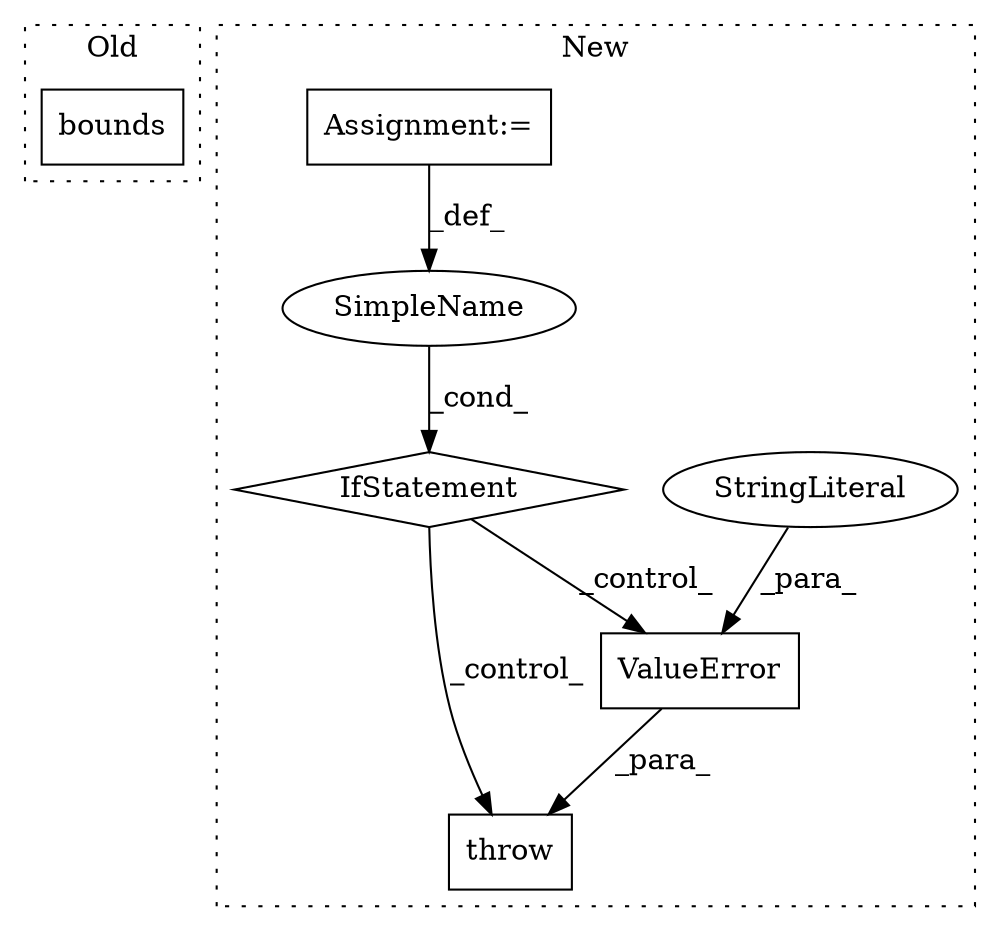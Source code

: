 digraph G {
subgraph cluster0 {
1 [label="bounds" a="32" s="822" l="8" shape="box"];
label = "Old";
style="dotted";
}
subgraph cluster1 {
2 [label="ValueError" a="32" s="2438,2516" l="11,1" shape="box"];
3 [label="SimpleName" a="42" s="" l="" shape="ellipse"];
4 [label="throw" a="53" s="2432" l="6" shape="box"];
5 [label="StringLiteral" a="45" s="2449" l="67" shape="ellipse"];
6 [label="IfStatement" a="25" s="2392,2422" l="4,2" shape="diamond"];
7 [label="Assignment:=" a="7" s="777" l="6" shape="box"];
label = "New";
style="dotted";
}
2 -> 4 [label="_para_"];
3 -> 6 [label="_cond_"];
5 -> 2 [label="_para_"];
6 -> 4 [label="_control_"];
6 -> 2 [label="_control_"];
7 -> 3 [label="_def_"];
}